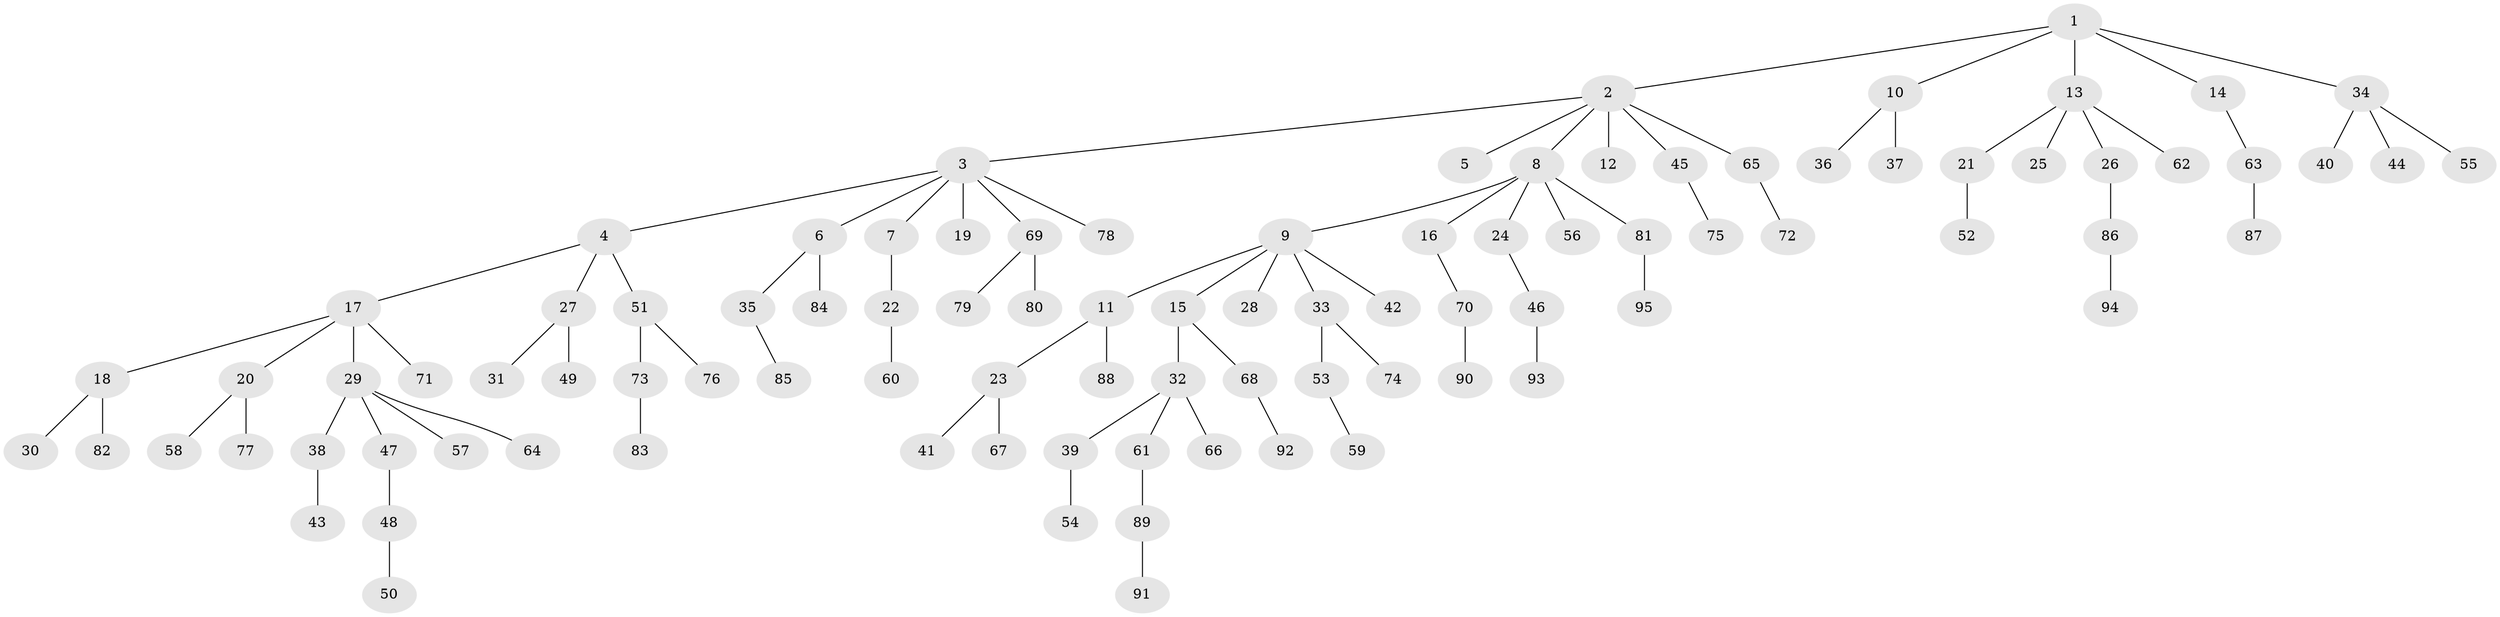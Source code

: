 // Generated by graph-tools (version 1.1) at 2025/15/03/09/25 04:15:23]
// undirected, 95 vertices, 94 edges
graph export_dot {
graph [start="1"]
  node [color=gray90,style=filled];
  1;
  2;
  3;
  4;
  5;
  6;
  7;
  8;
  9;
  10;
  11;
  12;
  13;
  14;
  15;
  16;
  17;
  18;
  19;
  20;
  21;
  22;
  23;
  24;
  25;
  26;
  27;
  28;
  29;
  30;
  31;
  32;
  33;
  34;
  35;
  36;
  37;
  38;
  39;
  40;
  41;
  42;
  43;
  44;
  45;
  46;
  47;
  48;
  49;
  50;
  51;
  52;
  53;
  54;
  55;
  56;
  57;
  58;
  59;
  60;
  61;
  62;
  63;
  64;
  65;
  66;
  67;
  68;
  69;
  70;
  71;
  72;
  73;
  74;
  75;
  76;
  77;
  78;
  79;
  80;
  81;
  82;
  83;
  84;
  85;
  86;
  87;
  88;
  89;
  90;
  91;
  92;
  93;
  94;
  95;
  1 -- 2;
  1 -- 10;
  1 -- 13;
  1 -- 14;
  1 -- 34;
  2 -- 3;
  2 -- 5;
  2 -- 8;
  2 -- 12;
  2 -- 45;
  2 -- 65;
  3 -- 4;
  3 -- 6;
  3 -- 7;
  3 -- 19;
  3 -- 69;
  3 -- 78;
  4 -- 17;
  4 -- 27;
  4 -- 51;
  6 -- 35;
  6 -- 84;
  7 -- 22;
  8 -- 9;
  8 -- 16;
  8 -- 24;
  8 -- 56;
  8 -- 81;
  9 -- 11;
  9 -- 15;
  9 -- 28;
  9 -- 33;
  9 -- 42;
  10 -- 36;
  10 -- 37;
  11 -- 23;
  11 -- 88;
  13 -- 21;
  13 -- 25;
  13 -- 26;
  13 -- 62;
  14 -- 63;
  15 -- 32;
  15 -- 68;
  16 -- 70;
  17 -- 18;
  17 -- 20;
  17 -- 29;
  17 -- 71;
  18 -- 30;
  18 -- 82;
  20 -- 58;
  20 -- 77;
  21 -- 52;
  22 -- 60;
  23 -- 41;
  23 -- 67;
  24 -- 46;
  26 -- 86;
  27 -- 31;
  27 -- 49;
  29 -- 38;
  29 -- 47;
  29 -- 57;
  29 -- 64;
  32 -- 39;
  32 -- 61;
  32 -- 66;
  33 -- 53;
  33 -- 74;
  34 -- 40;
  34 -- 44;
  34 -- 55;
  35 -- 85;
  38 -- 43;
  39 -- 54;
  45 -- 75;
  46 -- 93;
  47 -- 48;
  48 -- 50;
  51 -- 73;
  51 -- 76;
  53 -- 59;
  61 -- 89;
  63 -- 87;
  65 -- 72;
  68 -- 92;
  69 -- 79;
  69 -- 80;
  70 -- 90;
  73 -- 83;
  81 -- 95;
  86 -- 94;
  89 -- 91;
}
